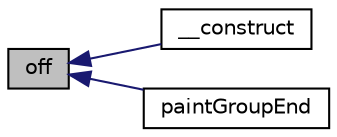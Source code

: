 digraph "off"
{
  edge [fontname="Helvetica",fontsize="10",labelfontname="Helvetica",labelfontsize="10"];
  node [fontname="Helvetica",fontsize="10",shape=record];
  rankdir="LR";
  Node1 [label="off",height=0.2,width=0.4,color="black", fillcolor="grey75", style="filled" fontcolor="black"];
  Node1 -> Node2 [dir="back",color="midnightblue",fontsize="10",style="solid",fontname="Helvetica"];
  Node2 [label="__construct",height=0.2,width=0.4,color="black", fillcolor="white", style="filled",URL="$class_selective_reporter.html#a19c9e1f55818dbbae76376e591300538"];
  Node1 -> Node3 [dir="back",color="midnightblue",fontsize="10",style="solid",fontname="Helvetica"];
  Node3 [label="paintGroupEnd",height=0.2,width=0.4,color="black", fillcolor="white", style="filled",URL="$class_selective_reporter.html#a3159ea0f64c70c0e0eca4506ab08f000"];
}
